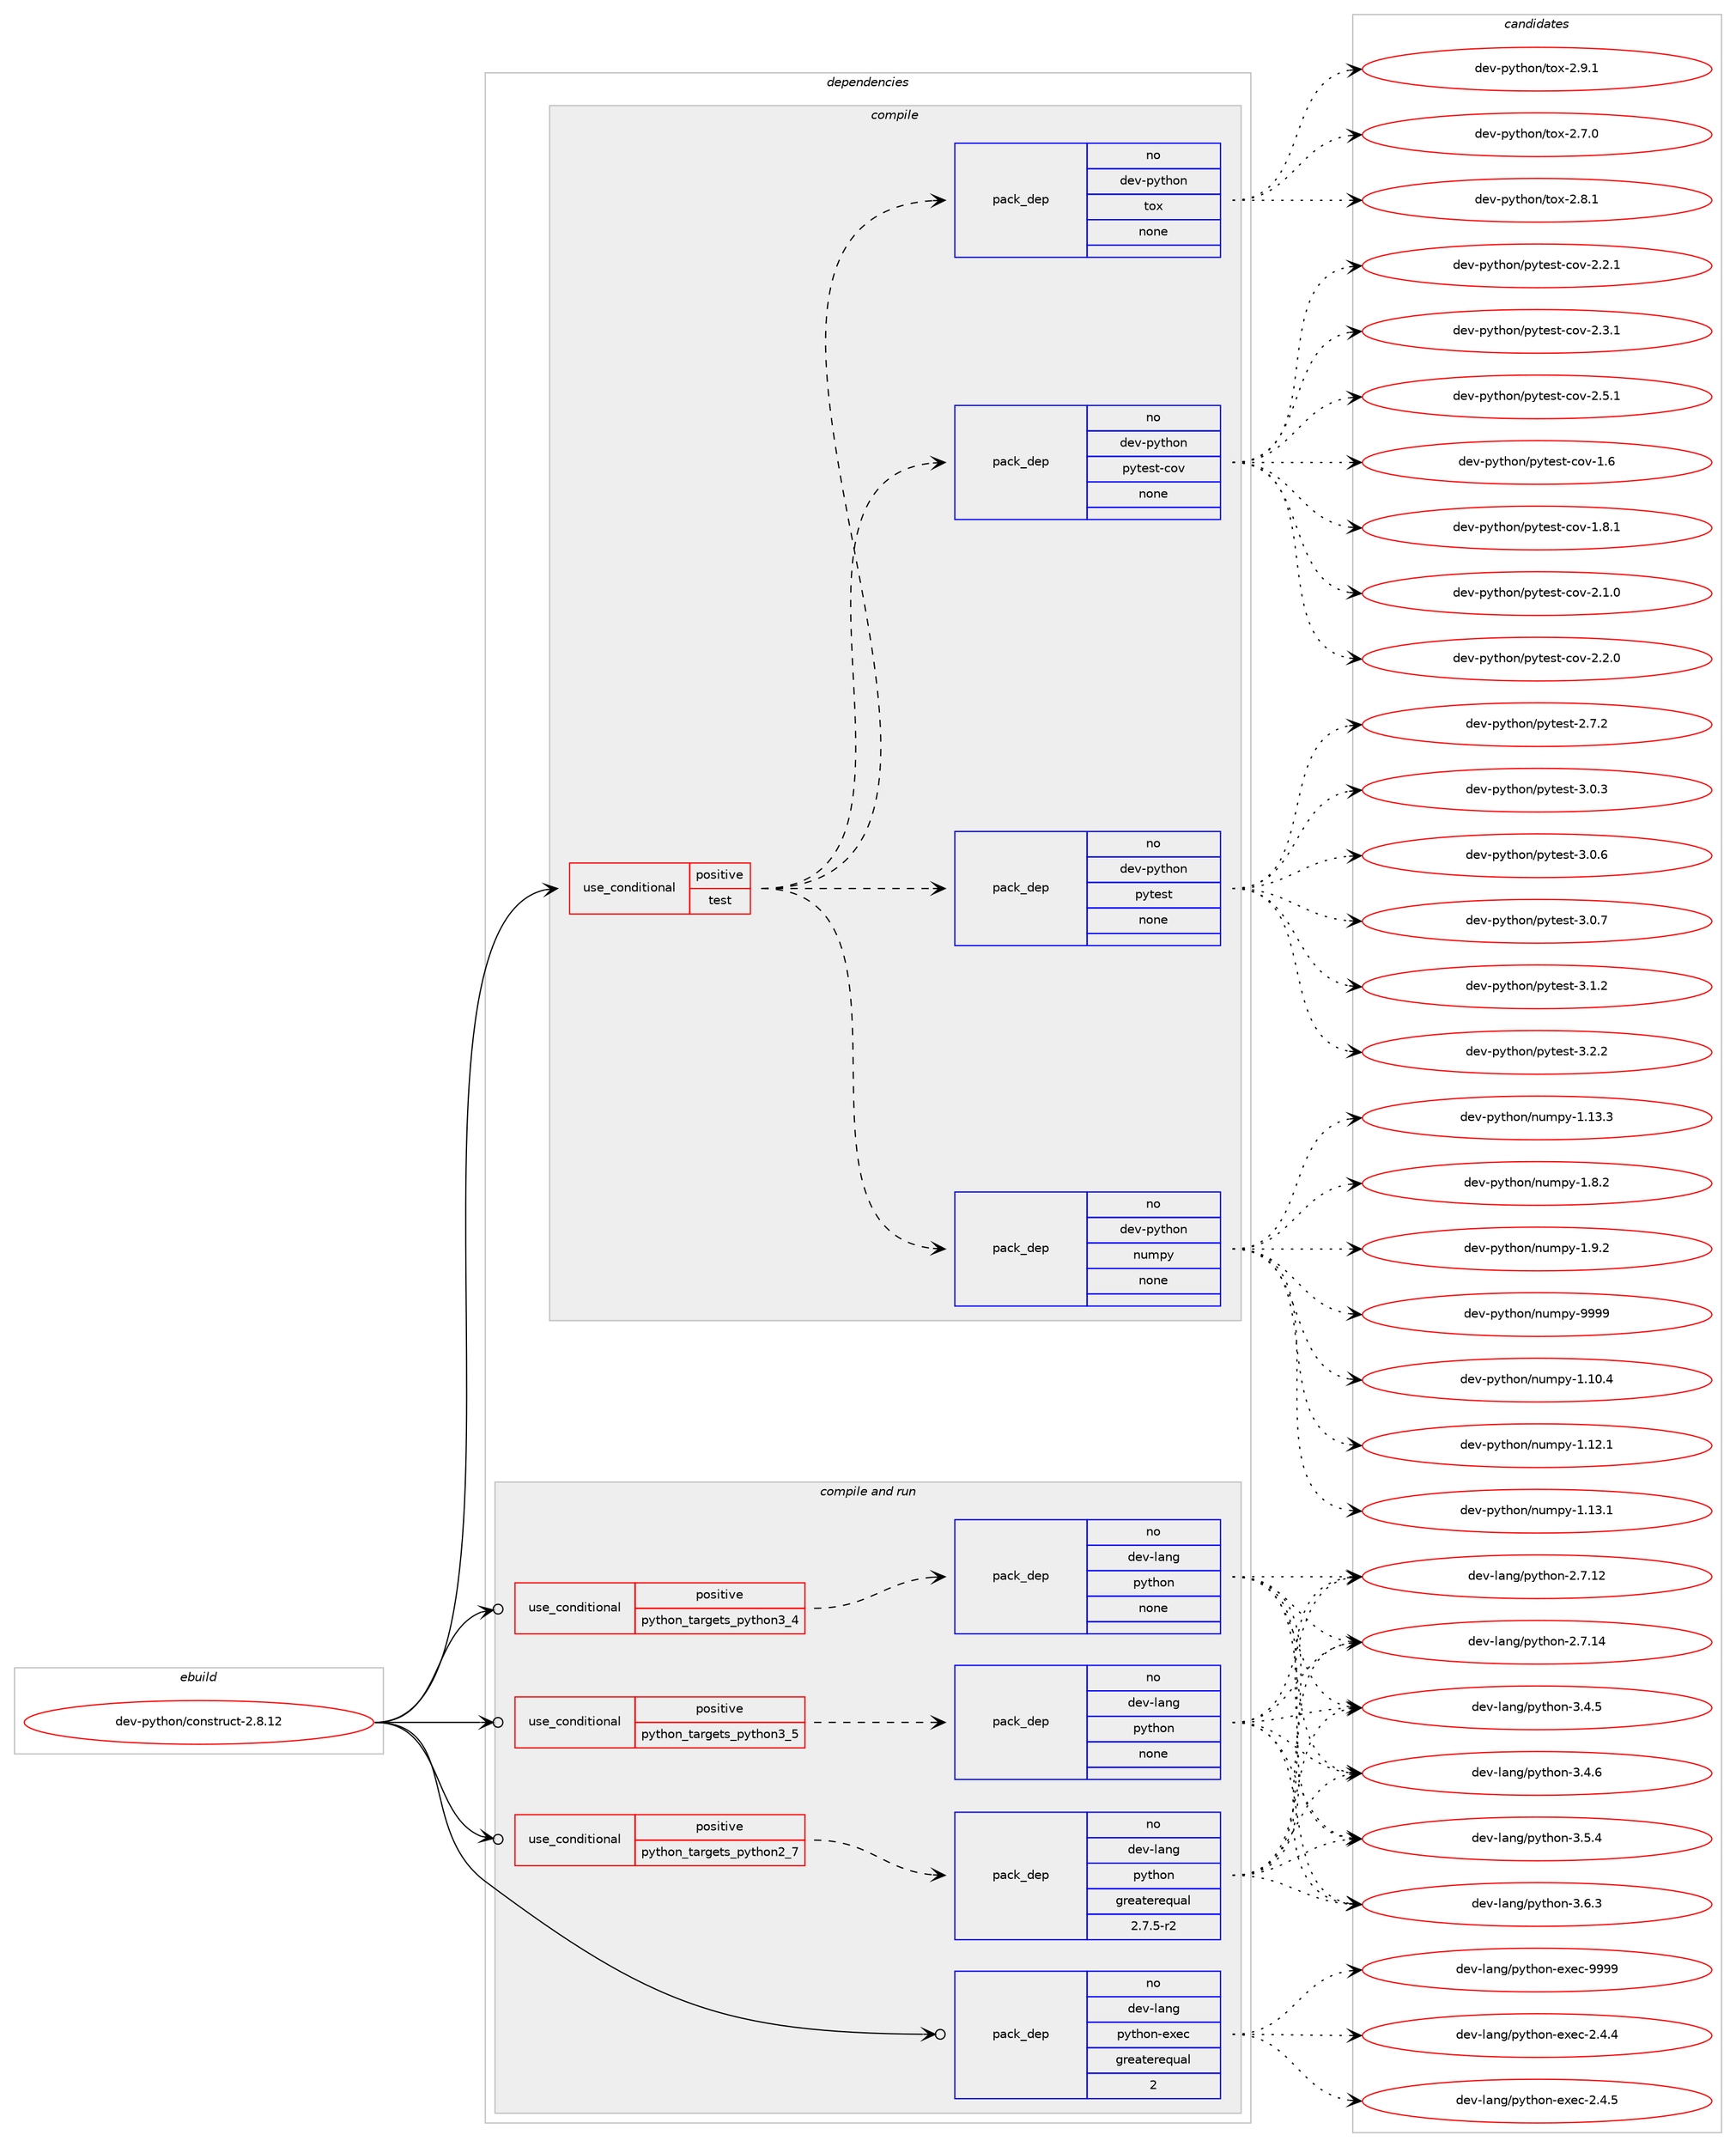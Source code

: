 digraph prolog {

# *************
# Graph options
# *************

newrank=true;
concentrate=true;
compound=true;
graph [rankdir=LR,fontname=Helvetica,fontsize=10,ranksep=1.5];#, ranksep=2.5, nodesep=0.2];
edge  [arrowhead=vee];
node  [fontname=Helvetica,fontsize=10];

# **********
# The ebuild
# **********

subgraph cluster_leftcol {
color=gray;
rank=same;
label=<<i>ebuild</i>>;
id [label="dev-python/construct-2.8.12", color=red, width=4, href="../dev-python/construct-2.8.12.svg"];
}

# ****************
# The dependencies
# ****************

subgraph cluster_midcol {
color=gray;
label=<<i>dependencies</i>>;
subgraph cluster_compile {
fillcolor="#eeeeee";
style=filled;
label=<<i>compile</i>>;
subgraph cond30919 {
dependency151441 [label=<<TABLE BORDER="0" CELLBORDER="1" CELLSPACING="0" CELLPADDING="4"><TR><TD ROWSPAN="3" CELLPADDING="10">use_conditional</TD></TR><TR><TD>positive</TD></TR><TR><TD>test</TD></TR></TABLE>>, shape=none, color=red];
subgraph pack116696 {
dependency151442 [label=<<TABLE BORDER="0" CELLBORDER="1" CELLSPACING="0" CELLPADDING="4" WIDTH="220"><TR><TD ROWSPAN="6" CELLPADDING="30">pack_dep</TD></TR><TR><TD WIDTH="110">no</TD></TR><TR><TD>dev-python</TD></TR><TR><TD>numpy</TD></TR><TR><TD>none</TD></TR><TR><TD></TD></TR></TABLE>>, shape=none, color=blue];
}
dependency151441:e -> dependency151442:w [weight=20,style="dashed",arrowhead="vee"];
subgraph pack116697 {
dependency151443 [label=<<TABLE BORDER="0" CELLBORDER="1" CELLSPACING="0" CELLPADDING="4" WIDTH="220"><TR><TD ROWSPAN="6" CELLPADDING="30">pack_dep</TD></TR><TR><TD WIDTH="110">no</TD></TR><TR><TD>dev-python</TD></TR><TR><TD>pytest</TD></TR><TR><TD>none</TD></TR><TR><TD></TD></TR></TABLE>>, shape=none, color=blue];
}
dependency151441:e -> dependency151443:w [weight=20,style="dashed",arrowhead="vee"];
subgraph pack116698 {
dependency151444 [label=<<TABLE BORDER="0" CELLBORDER="1" CELLSPACING="0" CELLPADDING="4" WIDTH="220"><TR><TD ROWSPAN="6" CELLPADDING="30">pack_dep</TD></TR><TR><TD WIDTH="110">no</TD></TR><TR><TD>dev-python</TD></TR><TR><TD>pytest-cov</TD></TR><TR><TD>none</TD></TR><TR><TD></TD></TR></TABLE>>, shape=none, color=blue];
}
dependency151441:e -> dependency151444:w [weight=20,style="dashed",arrowhead="vee"];
subgraph pack116699 {
dependency151445 [label=<<TABLE BORDER="0" CELLBORDER="1" CELLSPACING="0" CELLPADDING="4" WIDTH="220"><TR><TD ROWSPAN="6" CELLPADDING="30">pack_dep</TD></TR><TR><TD WIDTH="110">no</TD></TR><TR><TD>dev-python</TD></TR><TR><TD>tox</TD></TR><TR><TD>none</TD></TR><TR><TD></TD></TR></TABLE>>, shape=none, color=blue];
}
dependency151441:e -> dependency151445:w [weight=20,style="dashed",arrowhead="vee"];
}
id:e -> dependency151441:w [weight=20,style="solid",arrowhead="vee"];
}
subgraph cluster_compileandrun {
fillcolor="#eeeeee";
style=filled;
label=<<i>compile and run</i>>;
subgraph cond30920 {
dependency151446 [label=<<TABLE BORDER="0" CELLBORDER="1" CELLSPACING="0" CELLPADDING="4"><TR><TD ROWSPAN="3" CELLPADDING="10">use_conditional</TD></TR><TR><TD>positive</TD></TR><TR><TD>python_targets_python2_7</TD></TR></TABLE>>, shape=none, color=red];
subgraph pack116700 {
dependency151447 [label=<<TABLE BORDER="0" CELLBORDER="1" CELLSPACING="0" CELLPADDING="4" WIDTH="220"><TR><TD ROWSPAN="6" CELLPADDING="30">pack_dep</TD></TR><TR><TD WIDTH="110">no</TD></TR><TR><TD>dev-lang</TD></TR><TR><TD>python</TD></TR><TR><TD>greaterequal</TD></TR><TR><TD>2.7.5-r2</TD></TR></TABLE>>, shape=none, color=blue];
}
dependency151446:e -> dependency151447:w [weight=20,style="dashed",arrowhead="vee"];
}
id:e -> dependency151446:w [weight=20,style="solid",arrowhead="odotvee"];
subgraph cond30921 {
dependency151448 [label=<<TABLE BORDER="0" CELLBORDER="1" CELLSPACING="0" CELLPADDING="4"><TR><TD ROWSPAN="3" CELLPADDING="10">use_conditional</TD></TR><TR><TD>positive</TD></TR><TR><TD>python_targets_python3_4</TD></TR></TABLE>>, shape=none, color=red];
subgraph pack116701 {
dependency151449 [label=<<TABLE BORDER="0" CELLBORDER="1" CELLSPACING="0" CELLPADDING="4" WIDTH="220"><TR><TD ROWSPAN="6" CELLPADDING="30">pack_dep</TD></TR><TR><TD WIDTH="110">no</TD></TR><TR><TD>dev-lang</TD></TR><TR><TD>python</TD></TR><TR><TD>none</TD></TR><TR><TD></TD></TR></TABLE>>, shape=none, color=blue];
}
dependency151448:e -> dependency151449:w [weight=20,style="dashed",arrowhead="vee"];
}
id:e -> dependency151448:w [weight=20,style="solid",arrowhead="odotvee"];
subgraph cond30922 {
dependency151450 [label=<<TABLE BORDER="0" CELLBORDER="1" CELLSPACING="0" CELLPADDING="4"><TR><TD ROWSPAN="3" CELLPADDING="10">use_conditional</TD></TR><TR><TD>positive</TD></TR><TR><TD>python_targets_python3_5</TD></TR></TABLE>>, shape=none, color=red];
subgraph pack116702 {
dependency151451 [label=<<TABLE BORDER="0" CELLBORDER="1" CELLSPACING="0" CELLPADDING="4" WIDTH="220"><TR><TD ROWSPAN="6" CELLPADDING="30">pack_dep</TD></TR><TR><TD WIDTH="110">no</TD></TR><TR><TD>dev-lang</TD></TR><TR><TD>python</TD></TR><TR><TD>none</TD></TR><TR><TD></TD></TR></TABLE>>, shape=none, color=blue];
}
dependency151450:e -> dependency151451:w [weight=20,style="dashed",arrowhead="vee"];
}
id:e -> dependency151450:w [weight=20,style="solid",arrowhead="odotvee"];
subgraph pack116703 {
dependency151452 [label=<<TABLE BORDER="0" CELLBORDER="1" CELLSPACING="0" CELLPADDING="4" WIDTH="220"><TR><TD ROWSPAN="6" CELLPADDING="30">pack_dep</TD></TR><TR><TD WIDTH="110">no</TD></TR><TR><TD>dev-lang</TD></TR><TR><TD>python-exec</TD></TR><TR><TD>greaterequal</TD></TR><TR><TD>2</TD></TR></TABLE>>, shape=none, color=blue];
}
id:e -> dependency151452:w [weight=20,style="solid",arrowhead="odotvee"];
}
subgraph cluster_run {
fillcolor="#eeeeee";
style=filled;
label=<<i>run</i>>;
}
}

# **************
# The candidates
# **************

subgraph cluster_choices {
rank=same;
color=gray;
label=<<i>candidates</i>>;

subgraph choice116696 {
color=black;
nodesep=1;
choice100101118451121211161041111104711011710911212145494649484652 [label="dev-python/numpy-1.10.4", color=red, width=4,href="../dev-python/numpy-1.10.4.svg"];
choice100101118451121211161041111104711011710911212145494649504649 [label="dev-python/numpy-1.12.1", color=red, width=4,href="../dev-python/numpy-1.12.1.svg"];
choice100101118451121211161041111104711011710911212145494649514649 [label="dev-python/numpy-1.13.1", color=red, width=4,href="../dev-python/numpy-1.13.1.svg"];
choice100101118451121211161041111104711011710911212145494649514651 [label="dev-python/numpy-1.13.3", color=red, width=4,href="../dev-python/numpy-1.13.3.svg"];
choice1001011184511212111610411111047110117109112121454946564650 [label="dev-python/numpy-1.8.2", color=red, width=4,href="../dev-python/numpy-1.8.2.svg"];
choice1001011184511212111610411111047110117109112121454946574650 [label="dev-python/numpy-1.9.2", color=red, width=4,href="../dev-python/numpy-1.9.2.svg"];
choice10010111845112121116104111110471101171091121214557575757 [label="dev-python/numpy-9999", color=red, width=4,href="../dev-python/numpy-9999.svg"];
dependency151442:e -> choice100101118451121211161041111104711011710911212145494649484652:w [style=dotted,weight="100"];
dependency151442:e -> choice100101118451121211161041111104711011710911212145494649504649:w [style=dotted,weight="100"];
dependency151442:e -> choice100101118451121211161041111104711011710911212145494649514649:w [style=dotted,weight="100"];
dependency151442:e -> choice100101118451121211161041111104711011710911212145494649514651:w [style=dotted,weight="100"];
dependency151442:e -> choice1001011184511212111610411111047110117109112121454946564650:w [style=dotted,weight="100"];
dependency151442:e -> choice1001011184511212111610411111047110117109112121454946574650:w [style=dotted,weight="100"];
dependency151442:e -> choice10010111845112121116104111110471101171091121214557575757:w [style=dotted,weight="100"];
}
subgraph choice116697 {
color=black;
nodesep=1;
choice1001011184511212111610411111047112121116101115116455046554650 [label="dev-python/pytest-2.7.2", color=red, width=4,href="../dev-python/pytest-2.7.2.svg"];
choice1001011184511212111610411111047112121116101115116455146484651 [label="dev-python/pytest-3.0.3", color=red, width=4,href="../dev-python/pytest-3.0.3.svg"];
choice1001011184511212111610411111047112121116101115116455146484654 [label="dev-python/pytest-3.0.6", color=red, width=4,href="../dev-python/pytest-3.0.6.svg"];
choice1001011184511212111610411111047112121116101115116455146484655 [label="dev-python/pytest-3.0.7", color=red, width=4,href="../dev-python/pytest-3.0.7.svg"];
choice1001011184511212111610411111047112121116101115116455146494650 [label="dev-python/pytest-3.1.2", color=red, width=4,href="../dev-python/pytest-3.1.2.svg"];
choice1001011184511212111610411111047112121116101115116455146504650 [label="dev-python/pytest-3.2.2", color=red, width=4,href="../dev-python/pytest-3.2.2.svg"];
dependency151443:e -> choice1001011184511212111610411111047112121116101115116455046554650:w [style=dotted,weight="100"];
dependency151443:e -> choice1001011184511212111610411111047112121116101115116455146484651:w [style=dotted,weight="100"];
dependency151443:e -> choice1001011184511212111610411111047112121116101115116455146484654:w [style=dotted,weight="100"];
dependency151443:e -> choice1001011184511212111610411111047112121116101115116455146484655:w [style=dotted,weight="100"];
dependency151443:e -> choice1001011184511212111610411111047112121116101115116455146494650:w [style=dotted,weight="100"];
dependency151443:e -> choice1001011184511212111610411111047112121116101115116455146504650:w [style=dotted,weight="100"];
}
subgraph choice116698 {
color=black;
nodesep=1;
choice1001011184511212111610411111047112121116101115116459911111845494654 [label="dev-python/pytest-cov-1.6", color=red, width=4,href="../dev-python/pytest-cov-1.6.svg"];
choice10010111845112121116104111110471121211161011151164599111118454946564649 [label="dev-python/pytest-cov-1.8.1", color=red, width=4,href="../dev-python/pytest-cov-1.8.1.svg"];
choice10010111845112121116104111110471121211161011151164599111118455046494648 [label="dev-python/pytest-cov-2.1.0", color=red, width=4,href="../dev-python/pytest-cov-2.1.0.svg"];
choice10010111845112121116104111110471121211161011151164599111118455046504648 [label="dev-python/pytest-cov-2.2.0", color=red, width=4,href="../dev-python/pytest-cov-2.2.0.svg"];
choice10010111845112121116104111110471121211161011151164599111118455046504649 [label="dev-python/pytest-cov-2.2.1", color=red, width=4,href="../dev-python/pytest-cov-2.2.1.svg"];
choice10010111845112121116104111110471121211161011151164599111118455046514649 [label="dev-python/pytest-cov-2.3.1", color=red, width=4,href="../dev-python/pytest-cov-2.3.1.svg"];
choice10010111845112121116104111110471121211161011151164599111118455046534649 [label="dev-python/pytest-cov-2.5.1", color=red, width=4,href="../dev-python/pytest-cov-2.5.1.svg"];
dependency151444:e -> choice1001011184511212111610411111047112121116101115116459911111845494654:w [style=dotted,weight="100"];
dependency151444:e -> choice10010111845112121116104111110471121211161011151164599111118454946564649:w [style=dotted,weight="100"];
dependency151444:e -> choice10010111845112121116104111110471121211161011151164599111118455046494648:w [style=dotted,weight="100"];
dependency151444:e -> choice10010111845112121116104111110471121211161011151164599111118455046504648:w [style=dotted,weight="100"];
dependency151444:e -> choice10010111845112121116104111110471121211161011151164599111118455046504649:w [style=dotted,weight="100"];
dependency151444:e -> choice10010111845112121116104111110471121211161011151164599111118455046514649:w [style=dotted,weight="100"];
dependency151444:e -> choice10010111845112121116104111110471121211161011151164599111118455046534649:w [style=dotted,weight="100"];
}
subgraph choice116699 {
color=black;
nodesep=1;
choice1001011184511212111610411111047116111120455046554648 [label="dev-python/tox-2.7.0", color=red, width=4,href="../dev-python/tox-2.7.0.svg"];
choice1001011184511212111610411111047116111120455046564649 [label="dev-python/tox-2.8.1", color=red, width=4,href="../dev-python/tox-2.8.1.svg"];
choice1001011184511212111610411111047116111120455046574649 [label="dev-python/tox-2.9.1", color=red, width=4,href="../dev-python/tox-2.9.1.svg"];
dependency151445:e -> choice1001011184511212111610411111047116111120455046554648:w [style=dotted,weight="100"];
dependency151445:e -> choice1001011184511212111610411111047116111120455046564649:w [style=dotted,weight="100"];
dependency151445:e -> choice1001011184511212111610411111047116111120455046574649:w [style=dotted,weight="100"];
}
subgraph choice116700 {
color=black;
nodesep=1;
choice10010111845108971101034711212111610411111045504655464950 [label="dev-lang/python-2.7.12", color=red, width=4,href="../dev-lang/python-2.7.12.svg"];
choice10010111845108971101034711212111610411111045504655464952 [label="dev-lang/python-2.7.14", color=red, width=4,href="../dev-lang/python-2.7.14.svg"];
choice100101118451089711010347112121116104111110455146524653 [label="dev-lang/python-3.4.5", color=red, width=4,href="../dev-lang/python-3.4.5.svg"];
choice100101118451089711010347112121116104111110455146524654 [label="dev-lang/python-3.4.6", color=red, width=4,href="../dev-lang/python-3.4.6.svg"];
choice100101118451089711010347112121116104111110455146534652 [label="dev-lang/python-3.5.4", color=red, width=4,href="../dev-lang/python-3.5.4.svg"];
choice100101118451089711010347112121116104111110455146544651 [label="dev-lang/python-3.6.3", color=red, width=4,href="../dev-lang/python-3.6.3.svg"];
dependency151447:e -> choice10010111845108971101034711212111610411111045504655464950:w [style=dotted,weight="100"];
dependency151447:e -> choice10010111845108971101034711212111610411111045504655464952:w [style=dotted,weight="100"];
dependency151447:e -> choice100101118451089711010347112121116104111110455146524653:w [style=dotted,weight="100"];
dependency151447:e -> choice100101118451089711010347112121116104111110455146524654:w [style=dotted,weight="100"];
dependency151447:e -> choice100101118451089711010347112121116104111110455146534652:w [style=dotted,weight="100"];
dependency151447:e -> choice100101118451089711010347112121116104111110455146544651:w [style=dotted,weight="100"];
}
subgraph choice116701 {
color=black;
nodesep=1;
choice10010111845108971101034711212111610411111045504655464950 [label="dev-lang/python-2.7.12", color=red, width=4,href="../dev-lang/python-2.7.12.svg"];
choice10010111845108971101034711212111610411111045504655464952 [label="dev-lang/python-2.7.14", color=red, width=4,href="../dev-lang/python-2.7.14.svg"];
choice100101118451089711010347112121116104111110455146524653 [label="dev-lang/python-3.4.5", color=red, width=4,href="../dev-lang/python-3.4.5.svg"];
choice100101118451089711010347112121116104111110455146524654 [label="dev-lang/python-3.4.6", color=red, width=4,href="../dev-lang/python-3.4.6.svg"];
choice100101118451089711010347112121116104111110455146534652 [label="dev-lang/python-3.5.4", color=red, width=4,href="../dev-lang/python-3.5.4.svg"];
choice100101118451089711010347112121116104111110455146544651 [label="dev-lang/python-3.6.3", color=red, width=4,href="../dev-lang/python-3.6.3.svg"];
dependency151449:e -> choice10010111845108971101034711212111610411111045504655464950:w [style=dotted,weight="100"];
dependency151449:e -> choice10010111845108971101034711212111610411111045504655464952:w [style=dotted,weight="100"];
dependency151449:e -> choice100101118451089711010347112121116104111110455146524653:w [style=dotted,weight="100"];
dependency151449:e -> choice100101118451089711010347112121116104111110455146524654:w [style=dotted,weight="100"];
dependency151449:e -> choice100101118451089711010347112121116104111110455146534652:w [style=dotted,weight="100"];
dependency151449:e -> choice100101118451089711010347112121116104111110455146544651:w [style=dotted,weight="100"];
}
subgraph choice116702 {
color=black;
nodesep=1;
choice10010111845108971101034711212111610411111045504655464950 [label="dev-lang/python-2.7.12", color=red, width=4,href="../dev-lang/python-2.7.12.svg"];
choice10010111845108971101034711212111610411111045504655464952 [label="dev-lang/python-2.7.14", color=red, width=4,href="../dev-lang/python-2.7.14.svg"];
choice100101118451089711010347112121116104111110455146524653 [label="dev-lang/python-3.4.5", color=red, width=4,href="../dev-lang/python-3.4.5.svg"];
choice100101118451089711010347112121116104111110455146524654 [label="dev-lang/python-3.4.6", color=red, width=4,href="../dev-lang/python-3.4.6.svg"];
choice100101118451089711010347112121116104111110455146534652 [label="dev-lang/python-3.5.4", color=red, width=4,href="../dev-lang/python-3.5.4.svg"];
choice100101118451089711010347112121116104111110455146544651 [label="dev-lang/python-3.6.3", color=red, width=4,href="../dev-lang/python-3.6.3.svg"];
dependency151451:e -> choice10010111845108971101034711212111610411111045504655464950:w [style=dotted,weight="100"];
dependency151451:e -> choice10010111845108971101034711212111610411111045504655464952:w [style=dotted,weight="100"];
dependency151451:e -> choice100101118451089711010347112121116104111110455146524653:w [style=dotted,weight="100"];
dependency151451:e -> choice100101118451089711010347112121116104111110455146524654:w [style=dotted,weight="100"];
dependency151451:e -> choice100101118451089711010347112121116104111110455146534652:w [style=dotted,weight="100"];
dependency151451:e -> choice100101118451089711010347112121116104111110455146544651:w [style=dotted,weight="100"];
}
subgraph choice116703 {
color=black;
nodesep=1;
choice1001011184510897110103471121211161041111104510112010199455046524652 [label="dev-lang/python-exec-2.4.4", color=red, width=4,href="../dev-lang/python-exec-2.4.4.svg"];
choice1001011184510897110103471121211161041111104510112010199455046524653 [label="dev-lang/python-exec-2.4.5", color=red, width=4,href="../dev-lang/python-exec-2.4.5.svg"];
choice10010111845108971101034711212111610411111045101120101994557575757 [label="dev-lang/python-exec-9999", color=red, width=4,href="../dev-lang/python-exec-9999.svg"];
dependency151452:e -> choice1001011184510897110103471121211161041111104510112010199455046524652:w [style=dotted,weight="100"];
dependency151452:e -> choice1001011184510897110103471121211161041111104510112010199455046524653:w [style=dotted,weight="100"];
dependency151452:e -> choice10010111845108971101034711212111610411111045101120101994557575757:w [style=dotted,weight="100"];
}
}

}
